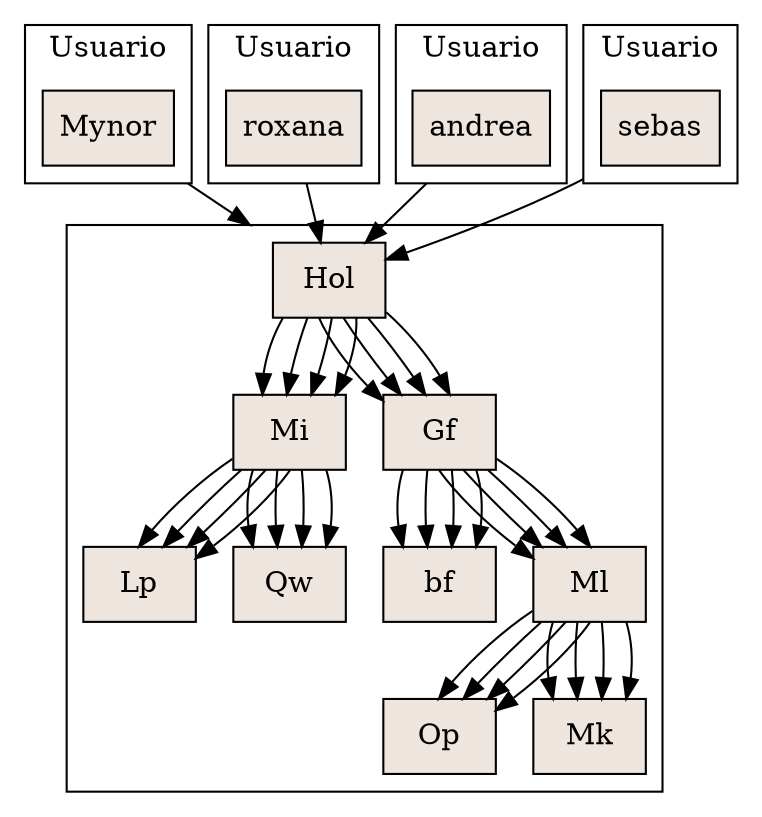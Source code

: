 digraph a{
node[shape = record, style=filled, fillcolor=seashell2];
compound = true
                                  subgraph cluster0                                  {
                                  label = "Usuario";
                                  Titulo0                                  [label="Mynor"]
                                  }
                                  subgraph cluster1                                  {
                                                                                                      Hol->Mi
                                  Hol->Gf
                                  Mi->Lp
                                  Mi->Qw
                                  Gf->bf
                                  Gf->Ml
                                  Ml->Op
                                  Ml->Mk
                                  }

                                  Titulo0                                  -> Hol[ltail=cluster0 lhead=cluster1]
                                  ;
                                  subgraph cluster2                                  {
                                  label = "Usuario";
                                  Titulo2                                  [label="roxana"]
                                  }
                                  subgraph cluster3                                  {
                                                                                                      Hol->Mi
                                  Hol->Gf
                                  Mi->Lp
                                  Mi->Qw
                                  Gf->bf
                                  Gf->Ml
                                  Ml->Op
                                  Ml->Mk
                                  }

                                  Titulo2                                  -> Hol[ltail=cluster2 lhead=cluster3]
                                  ;
                                  subgraph cluster4                                  {
                                  label = "Usuario";
                                  Titulo4                                  [label="andrea"]
                                  }
                                  subgraph cluster5                                  {
                                                                                                      Hol->Mi
                                  Hol->Gf
                                  Mi->Lp
                                  Mi->Qw
                                  Gf->bf
                                  Gf->Ml
                                  Ml->Op
                                  Ml->Mk
                                  }

                                  Titulo4                                  -> Hol[ltail=cluster4 lhead=cluster5]
                                  ;
                                  subgraph cluster6                                  {
                                  label = "Usuario";
                                  Titulo6                                  [label="sebas"]
                                  }
                                  subgraph cluster7                                  {
                                                                                                      Hol->Mi
                                  Hol->Gf
                                  Mi->Lp
                                  Mi->Qw
                                  Gf->bf
                                  Gf->Ml
                                  Ml->Op
                                  Ml->Mk
                                  }

                                  Titulo6                                  -> Hol[ltail=cluster6 lhead=cluster7]
                                  ;
}
